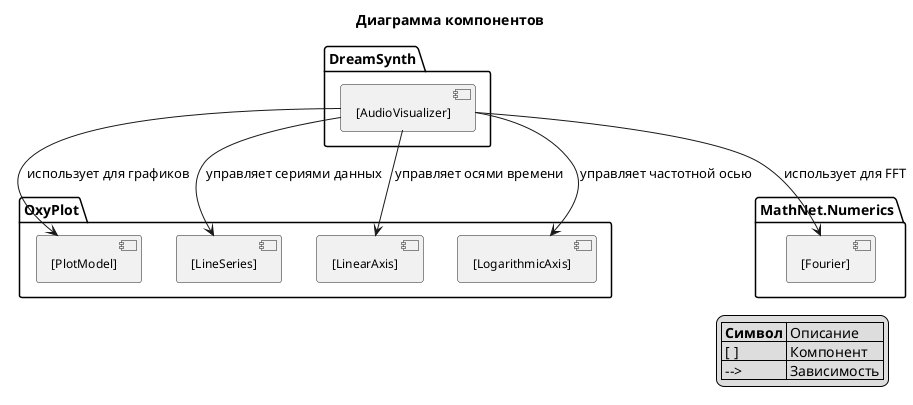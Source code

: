 @startuml ComponentDiagram
!define RECTANGLE component

' Настройка стиля для ГОСТ
skinparam monochrome true
skinparam shadowing false
skinparam componentFontSize 12
skinparam componentFontName Arial

title Диаграмма компонентов

package "DreamSynth" {
  RECTANGLE "[AudioVisualizer]" as AV
}

package "OxyPlot" {
  RECTANGLE "[PlotModel]" as PM
  RECTANGLE "[LineSeries]" as LS
  RECTANGLE "[LinearAxis]" as LA
  RECTANGLE "[LogarithmicAxis]" as LGA
}

package "MathNet.Numerics" {
  RECTANGLE "[Fourier]" as F
}

' Зависимости
AV --> PM : использует для графиков
AV --> LS : управляет сериями данных
AV --> LA : управляет осями времени
AV --> LGA : управляет частотной осью
AV --> F : использует для FFT

' Легенда
legend right
|= Символ | Описание |
| [ ] | Компонент |
| --> | Зависимость |
endlegend

@enduml